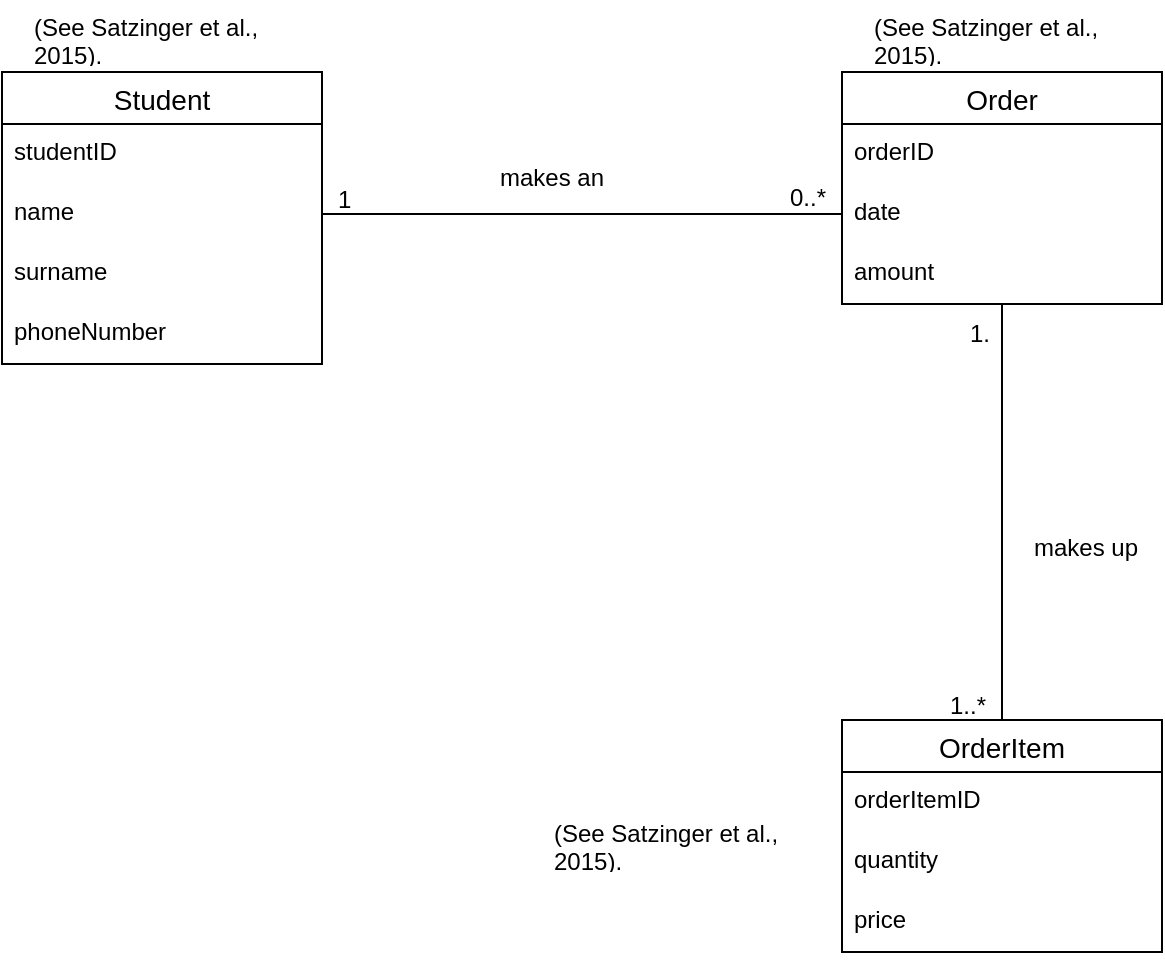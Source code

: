 <mxfile version="21.3.2" type="device">
  <diagram name="Page-1" id="zU8Yww98mnoPJ-UarHD-">
    <mxGraphModel dx="1434" dy="782" grid="1" gridSize="10" guides="1" tooltips="1" connect="1" arrows="1" fold="1" page="1" pageScale="1" pageWidth="850" pageHeight="1100" math="0" shadow="0">
      <root>
        <mxCell id="0" />
        <mxCell id="1" parent="0" />
        <mxCell id="4ePwZNpe7IJj4qGOypQc-1" value="Student" style="swimlane;fontStyle=0;childLayout=stackLayout;horizontal=1;startSize=26;horizontalStack=0;resizeParent=1;resizeParentMax=0;resizeLast=0;collapsible=1;marginBottom=0;align=center;fontSize=14;" vertex="1" parent="1">
          <mxGeometry x="50" y="66" width="160" height="146" as="geometry" />
        </mxCell>
        <mxCell id="4ePwZNpe7IJj4qGOypQc-2" value="studentID" style="text;strokeColor=none;fillColor=none;spacingLeft=4;spacingRight=4;overflow=hidden;rotatable=0;points=[[0,0.5],[1,0.5]];portConstraint=eastwest;fontSize=12;whiteSpace=wrap;html=1;" vertex="1" parent="4ePwZNpe7IJj4qGOypQc-1">
          <mxGeometry y="26" width="160" height="30" as="geometry" />
        </mxCell>
        <mxCell id="4ePwZNpe7IJj4qGOypQc-3" value="name" style="text;strokeColor=none;fillColor=none;spacingLeft=4;spacingRight=4;overflow=hidden;rotatable=0;points=[[0,0.5],[1,0.5]];portConstraint=eastwest;fontSize=12;whiteSpace=wrap;html=1;" vertex="1" parent="4ePwZNpe7IJj4qGOypQc-1">
          <mxGeometry y="56" width="160" height="30" as="geometry" />
        </mxCell>
        <mxCell id="4ePwZNpe7IJj4qGOypQc-4" value="surname" style="text;strokeColor=none;fillColor=none;spacingLeft=4;spacingRight=4;overflow=hidden;rotatable=0;points=[[0,0.5],[1,0.5]];portConstraint=eastwest;fontSize=12;whiteSpace=wrap;html=1;" vertex="1" parent="4ePwZNpe7IJj4qGOypQc-1">
          <mxGeometry y="86" width="160" height="30" as="geometry" />
        </mxCell>
        <mxCell id="4ePwZNpe7IJj4qGOypQc-14" value="phoneNumber" style="text;strokeColor=none;fillColor=none;spacingLeft=4;spacingRight=4;overflow=hidden;rotatable=0;points=[[0,0.5],[1,0.5]];portConstraint=eastwest;fontSize=12;whiteSpace=wrap;html=1;" vertex="1" parent="4ePwZNpe7IJj4qGOypQc-1">
          <mxGeometry y="116" width="160" height="30" as="geometry" />
        </mxCell>
        <mxCell id="4ePwZNpe7IJj4qGOypQc-5" value="Order" style="swimlane;fontStyle=0;childLayout=stackLayout;horizontal=1;startSize=26;horizontalStack=0;resizeParent=1;resizeParentMax=0;resizeLast=0;collapsible=1;marginBottom=0;align=center;fontSize=14;" vertex="1" parent="1">
          <mxGeometry x="470" y="66" width="160" height="116" as="geometry" />
        </mxCell>
        <mxCell id="4ePwZNpe7IJj4qGOypQc-6" value="orderID" style="text;strokeColor=none;fillColor=none;spacingLeft=4;spacingRight=4;overflow=hidden;rotatable=0;points=[[0,0.5],[1,0.5]];portConstraint=eastwest;fontSize=12;whiteSpace=wrap;html=1;" vertex="1" parent="4ePwZNpe7IJj4qGOypQc-5">
          <mxGeometry y="26" width="160" height="30" as="geometry" />
        </mxCell>
        <mxCell id="4ePwZNpe7IJj4qGOypQc-7" value="date" style="text;strokeColor=none;fillColor=none;spacingLeft=4;spacingRight=4;overflow=hidden;rotatable=0;points=[[0,0.5],[1,0.5]];portConstraint=eastwest;fontSize=12;whiteSpace=wrap;html=1;" vertex="1" parent="4ePwZNpe7IJj4qGOypQc-5">
          <mxGeometry y="56" width="160" height="30" as="geometry" />
        </mxCell>
        <mxCell id="4ePwZNpe7IJj4qGOypQc-8" value="amount" style="text;strokeColor=none;fillColor=none;spacingLeft=4;spacingRight=4;overflow=hidden;rotatable=0;points=[[0,0.5],[1,0.5]];portConstraint=eastwest;fontSize=12;whiteSpace=wrap;html=1;" vertex="1" parent="4ePwZNpe7IJj4qGOypQc-5">
          <mxGeometry y="86" width="160" height="30" as="geometry" />
        </mxCell>
        <mxCell id="4ePwZNpe7IJj4qGOypQc-16" style="edgeStyle=orthogonalEdgeStyle;rounded=0;orthogonalLoop=1;jettySize=auto;html=1;entryX=0.5;entryY=1;entryDx=0;entryDy=0;endArrow=none;endFill=0;" edge="1" parent="1" source="4ePwZNpe7IJj4qGOypQc-9" target="4ePwZNpe7IJj4qGOypQc-5">
          <mxGeometry relative="1" as="geometry" />
        </mxCell>
        <mxCell id="4ePwZNpe7IJj4qGOypQc-9" value="OrderItem" style="swimlane;fontStyle=0;childLayout=stackLayout;horizontal=1;startSize=26;horizontalStack=0;resizeParent=1;resizeParentMax=0;resizeLast=0;collapsible=1;marginBottom=0;align=center;fontSize=14;" vertex="1" parent="1">
          <mxGeometry x="470" y="390" width="160" height="116" as="geometry" />
        </mxCell>
        <mxCell id="4ePwZNpe7IJj4qGOypQc-10" value="orderItemID" style="text;strokeColor=none;fillColor=none;spacingLeft=4;spacingRight=4;overflow=hidden;rotatable=0;points=[[0,0.5],[1,0.5]];portConstraint=eastwest;fontSize=12;whiteSpace=wrap;html=1;" vertex="1" parent="4ePwZNpe7IJj4qGOypQc-9">
          <mxGeometry y="26" width="160" height="30" as="geometry" />
        </mxCell>
        <mxCell id="4ePwZNpe7IJj4qGOypQc-11" value="quantity" style="text;strokeColor=none;fillColor=none;spacingLeft=4;spacingRight=4;overflow=hidden;rotatable=0;points=[[0,0.5],[1,0.5]];portConstraint=eastwest;fontSize=12;whiteSpace=wrap;html=1;" vertex="1" parent="4ePwZNpe7IJj4qGOypQc-9">
          <mxGeometry y="56" width="160" height="30" as="geometry" />
        </mxCell>
        <mxCell id="4ePwZNpe7IJj4qGOypQc-12" value="price" style="text;strokeColor=none;fillColor=none;spacingLeft=4;spacingRight=4;overflow=hidden;rotatable=0;points=[[0,0.5],[1,0.5]];portConstraint=eastwest;fontSize=12;whiteSpace=wrap;html=1;" vertex="1" parent="4ePwZNpe7IJj4qGOypQc-9">
          <mxGeometry y="86" width="160" height="30" as="geometry" />
        </mxCell>
        <mxCell id="4ePwZNpe7IJj4qGOypQc-15" style="edgeStyle=orthogonalEdgeStyle;rounded=0;orthogonalLoop=1;jettySize=auto;html=1;entryX=0;entryY=0.5;entryDx=0;entryDy=0;endArrow=none;endFill=0;" edge="1" parent="1" source="4ePwZNpe7IJj4qGOypQc-3" target="4ePwZNpe7IJj4qGOypQc-7">
          <mxGeometry relative="1" as="geometry" />
        </mxCell>
        <mxCell id="4ePwZNpe7IJj4qGOypQc-17" value="1" style="text;strokeColor=none;fillColor=none;spacingLeft=4;spacingRight=4;overflow=hidden;rotatable=0;points=[[0,0.5],[1,0.5]];portConstraint=eastwest;fontSize=12;whiteSpace=wrap;html=1;" vertex="1" parent="1">
          <mxGeometry x="212" y="116" width="18" height="21" as="geometry" />
        </mxCell>
        <mxCell id="4ePwZNpe7IJj4qGOypQc-18" value="0..*" style="text;strokeColor=none;fillColor=none;spacingLeft=4;spacingRight=4;overflow=hidden;rotatable=0;points=[[0,0.5],[1,0.5]];portConstraint=eastwest;fontSize=12;whiteSpace=wrap;html=1;" vertex="1" parent="1">
          <mxGeometry x="438" y="115" width="30" height="20" as="geometry" />
        </mxCell>
        <mxCell id="4ePwZNpe7IJj4qGOypQc-23" value="1..*" style="text;strokeColor=none;fillColor=none;spacingLeft=4;spacingRight=4;overflow=hidden;rotatable=0;points=[[0,0.5],[1,0.5]];portConstraint=eastwest;fontSize=12;whiteSpace=wrap;html=1;" vertex="1" parent="1">
          <mxGeometry x="518" y="369" width="30" height="20" as="geometry" />
        </mxCell>
        <mxCell id="4ePwZNpe7IJj4qGOypQc-24" value="1." style="text;strokeColor=none;fillColor=none;spacingLeft=4;spacingRight=4;overflow=hidden;rotatable=0;points=[[0,0.5],[1,0.5]];portConstraint=eastwest;fontSize=12;whiteSpace=wrap;html=1;" vertex="1" parent="1">
          <mxGeometry x="528" y="183" width="20" height="20" as="geometry" />
        </mxCell>
        <mxCell id="4ePwZNpe7IJj4qGOypQc-25" value="makes an" style="text;strokeColor=none;fillColor=none;spacingLeft=4;spacingRight=4;overflow=hidden;rotatable=0;points=[[0,0.5],[1,0.5]];portConstraint=eastwest;fontSize=12;whiteSpace=wrap;html=1;" vertex="1" parent="1">
          <mxGeometry x="293" y="105" width="70" height="30" as="geometry" />
        </mxCell>
        <mxCell id="4ePwZNpe7IJj4qGOypQc-26" value="makes up" style="text;strokeColor=none;fillColor=none;spacingLeft=4;spacingRight=4;overflow=hidden;rotatable=0;points=[[0,0.5],[1,0.5]];portConstraint=eastwest;fontSize=12;whiteSpace=wrap;html=1;" vertex="1" parent="1">
          <mxGeometry x="560" y="290" width="70" height="30" as="geometry" />
        </mxCell>
        <mxCell id="4ePwZNpe7IJj4qGOypQc-28" value="(See Satzinger et al., 2015). " style="text;strokeColor=none;fillColor=none;spacingLeft=4;spacingRight=4;overflow=hidden;rotatable=0;points=[[0,0.5],[1,0.5]];portConstraint=eastwest;fontSize=12;whiteSpace=wrap;html=1;" vertex="1" parent="1">
          <mxGeometry x="60" y="30" width="140" height="30" as="geometry" />
        </mxCell>
        <mxCell id="4ePwZNpe7IJj4qGOypQc-29" value="(See Satzinger et al., 2015). " style="text;strokeColor=none;fillColor=none;spacingLeft=4;spacingRight=4;overflow=hidden;rotatable=0;points=[[0,0.5],[1,0.5]];portConstraint=eastwest;fontSize=12;whiteSpace=wrap;html=1;" vertex="1" parent="1">
          <mxGeometry x="480" y="30" width="140" height="30" as="geometry" />
        </mxCell>
        <mxCell id="4ePwZNpe7IJj4qGOypQc-30" value="(See Satzinger et al., 2015). " style="text;strokeColor=none;fillColor=none;spacingLeft=4;spacingRight=4;overflow=hidden;rotatable=0;points=[[0,0.5],[1,0.5]];portConstraint=eastwest;fontSize=12;whiteSpace=wrap;html=1;" vertex="1" parent="1">
          <mxGeometry x="320" y="433" width="140" height="30" as="geometry" />
        </mxCell>
      </root>
    </mxGraphModel>
  </diagram>
</mxfile>
